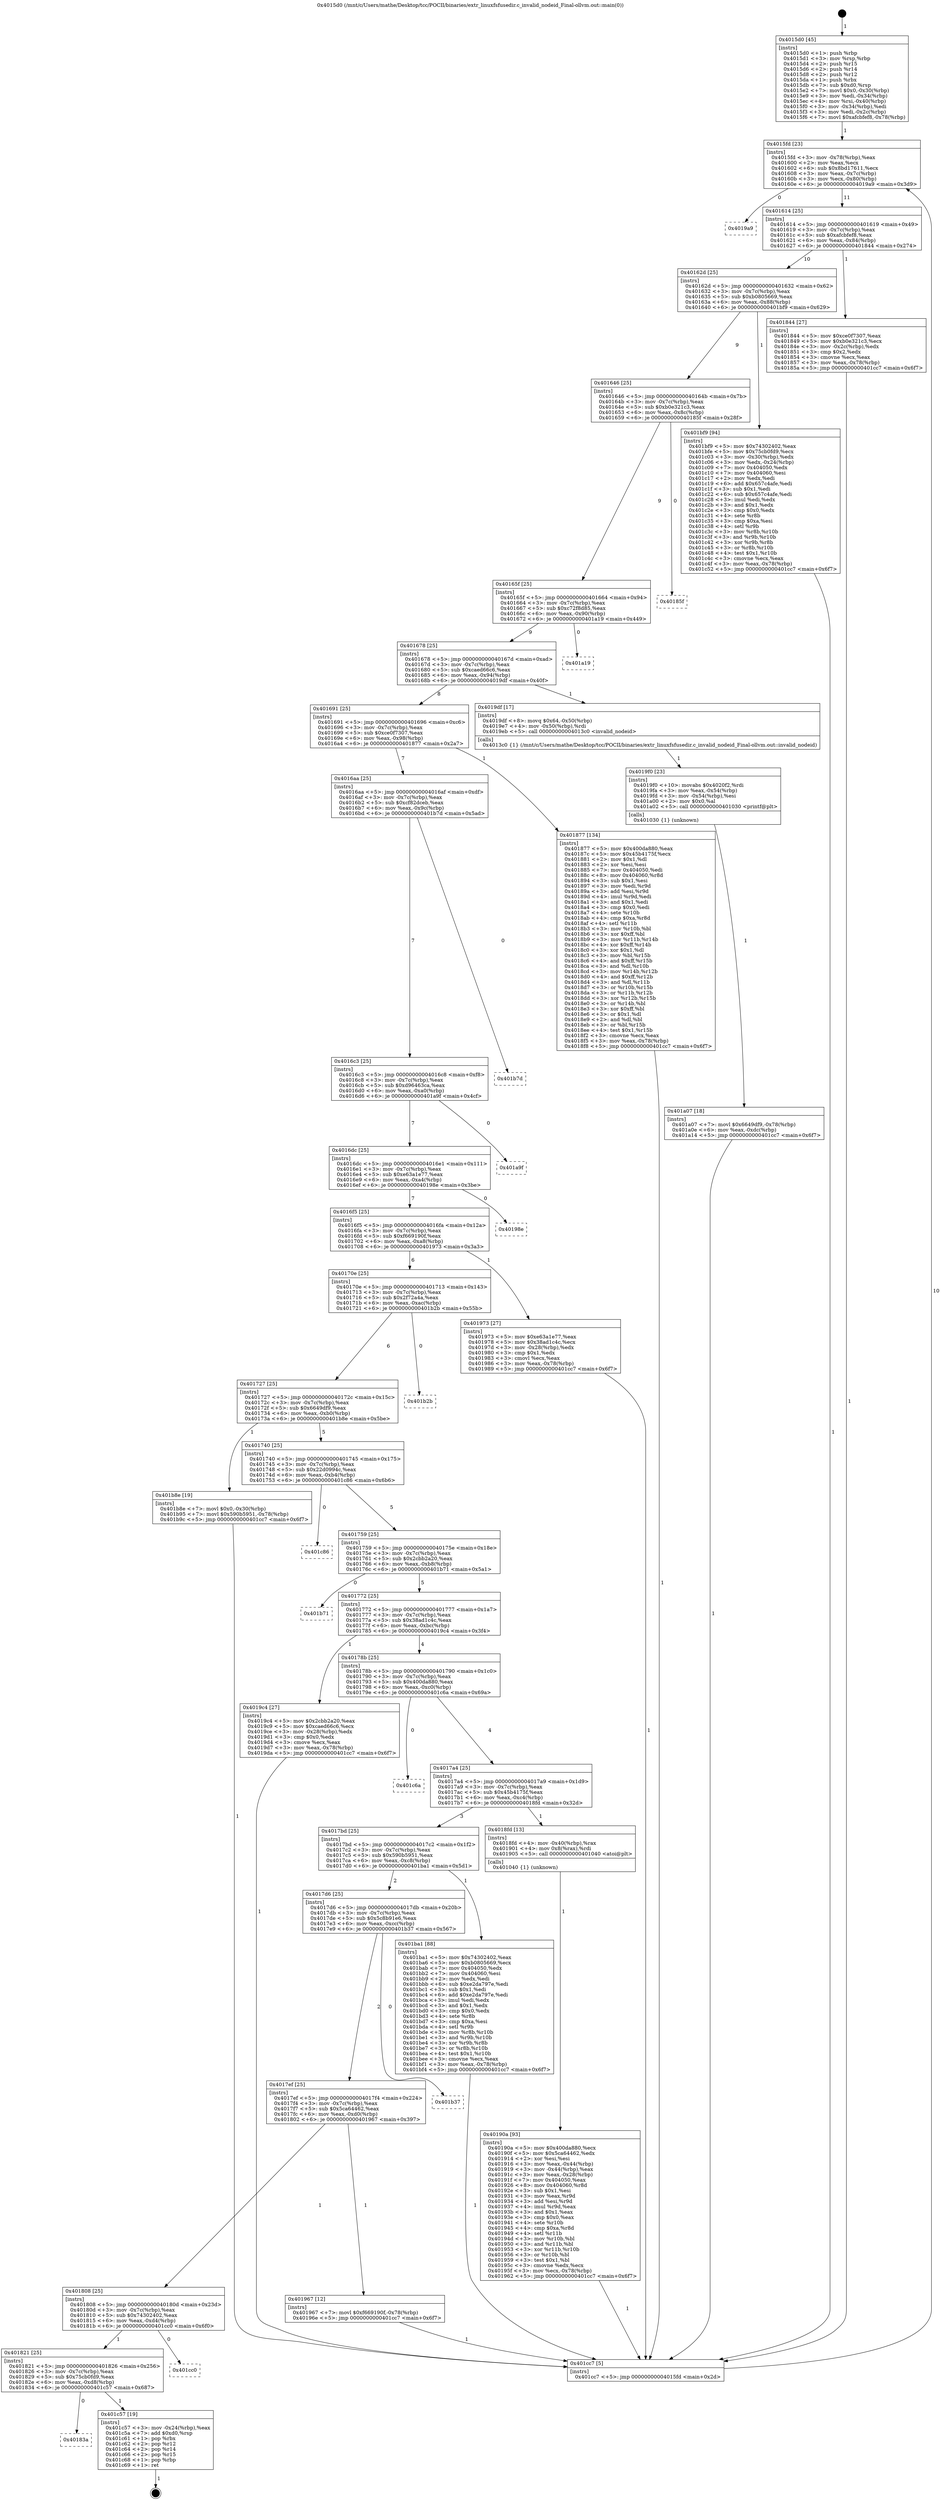 digraph "0x4015d0" {
  label = "0x4015d0 (/mnt/c/Users/mathe/Desktop/tcc/POCII/binaries/extr_linuxfsfusedir.c_invalid_nodeid_Final-ollvm.out::main(0))"
  labelloc = "t"
  node[shape=record]

  Entry [label="",width=0.3,height=0.3,shape=circle,fillcolor=black,style=filled]
  "0x4015fd" [label="{
     0x4015fd [23]\l
     | [instrs]\l
     &nbsp;&nbsp;0x4015fd \<+3\>: mov -0x78(%rbp),%eax\l
     &nbsp;&nbsp;0x401600 \<+2\>: mov %eax,%ecx\l
     &nbsp;&nbsp;0x401602 \<+6\>: sub $0x8bd17611,%ecx\l
     &nbsp;&nbsp;0x401608 \<+3\>: mov %eax,-0x7c(%rbp)\l
     &nbsp;&nbsp;0x40160b \<+3\>: mov %ecx,-0x80(%rbp)\l
     &nbsp;&nbsp;0x40160e \<+6\>: je 00000000004019a9 \<main+0x3d9\>\l
  }"]
  "0x4019a9" [label="{
     0x4019a9\l
  }", style=dashed]
  "0x401614" [label="{
     0x401614 [25]\l
     | [instrs]\l
     &nbsp;&nbsp;0x401614 \<+5\>: jmp 0000000000401619 \<main+0x49\>\l
     &nbsp;&nbsp;0x401619 \<+3\>: mov -0x7c(%rbp),%eax\l
     &nbsp;&nbsp;0x40161c \<+5\>: sub $0xafcbfef8,%eax\l
     &nbsp;&nbsp;0x401621 \<+6\>: mov %eax,-0x84(%rbp)\l
     &nbsp;&nbsp;0x401627 \<+6\>: je 0000000000401844 \<main+0x274\>\l
  }"]
  Exit [label="",width=0.3,height=0.3,shape=circle,fillcolor=black,style=filled,peripheries=2]
  "0x401844" [label="{
     0x401844 [27]\l
     | [instrs]\l
     &nbsp;&nbsp;0x401844 \<+5\>: mov $0xce0f7307,%eax\l
     &nbsp;&nbsp;0x401849 \<+5\>: mov $0xb0e321c3,%ecx\l
     &nbsp;&nbsp;0x40184e \<+3\>: mov -0x2c(%rbp),%edx\l
     &nbsp;&nbsp;0x401851 \<+3\>: cmp $0x2,%edx\l
     &nbsp;&nbsp;0x401854 \<+3\>: cmovne %ecx,%eax\l
     &nbsp;&nbsp;0x401857 \<+3\>: mov %eax,-0x78(%rbp)\l
     &nbsp;&nbsp;0x40185a \<+5\>: jmp 0000000000401cc7 \<main+0x6f7\>\l
  }"]
  "0x40162d" [label="{
     0x40162d [25]\l
     | [instrs]\l
     &nbsp;&nbsp;0x40162d \<+5\>: jmp 0000000000401632 \<main+0x62\>\l
     &nbsp;&nbsp;0x401632 \<+3\>: mov -0x7c(%rbp),%eax\l
     &nbsp;&nbsp;0x401635 \<+5\>: sub $0xb0805669,%eax\l
     &nbsp;&nbsp;0x40163a \<+6\>: mov %eax,-0x88(%rbp)\l
     &nbsp;&nbsp;0x401640 \<+6\>: je 0000000000401bf9 \<main+0x629\>\l
  }"]
  "0x401cc7" [label="{
     0x401cc7 [5]\l
     | [instrs]\l
     &nbsp;&nbsp;0x401cc7 \<+5\>: jmp 00000000004015fd \<main+0x2d\>\l
  }"]
  "0x4015d0" [label="{
     0x4015d0 [45]\l
     | [instrs]\l
     &nbsp;&nbsp;0x4015d0 \<+1\>: push %rbp\l
     &nbsp;&nbsp;0x4015d1 \<+3\>: mov %rsp,%rbp\l
     &nbsp;&nbsp;0x4015d4 \<+2\>: push %r15\l
     &nbsp;&nbsp;0x4015d6 \<+2\>: push %r14\l
     &nbsp;&nbsp;0x4015d8 \<+2\>: push %r12\l
     &nbsp;&nbsp;0x4015da \<+1\>: push %rbx\l
     &nbsp;&nbsp;0x4015db \<+7\>: sub $0xd0,%rsp\l
     &nbsp;&nbsp;0x4015e2 \<+7\>: movl $0x0,-0x30(%rbp)\l
     &nbsp;&nbsp;0x4015e9 \<+3\>: mov %edi,-0x34(%rbp)\l
     &nbsp;&nbsp;0x4015ec \<+4\>: mov %rsi,-0x40(%rbp)\l
     &nbsp;&nbsp;0x4015f0 \<+3\>: mov -0x34(%rbp),%edi\l
     &nbsp;&nbsp;0x4015f3 \<+3\>: mov %edi,-0x2c(%rbp)\l
     &nbsp;&nbsp;0x4015f6 \<+7\>: movl $0xafcbfef8,-0x78(%rbp)\l
  }"]
  "0x40183a" [label="{
     0x40183a\l
  }", style=dashed]
  "0x401bf9" [label="{
     0x401bf9 [94]\l
     | [instrs]\l
     &nbsp;&nbsp;0x401bf9 \<+5\>: mov $0x74302402,%eax\l
     &nbsp;&nbsp;0x401bfe \<+5\>: mov $0x75cb0fd9,%ecx\l
     &nbsp;&nbsp;0x401c03 \<+3\>: mov -0x30(%rbp),%edx\l
     &nbsp;&nbsp;0x401c06 \<+3\>: mov %edx,-0x24(%rbp)\l
     &nbsp;&nbsp;0x401c09 \<+7\>: mov 0x404050,%edx\l
     &nbsp;&nbsp;0x401c10 \<+7\>: mov 0x404060,%esi\l
     &nbsp;&nbsp;0x401c17 \<+2\>: mov %edx,%edi\l
     &nbsp;&nbsp;0x401c19 \<+6\>: add $0x657c4afe,%edi\l
     &nbsp;&nbsp;0x401c1f \<+3\>: sub $0x1,%edi\l
     &nbsp;&nbsp;0x401c22 \<+6\>: sub $0x657c4afe,%edi\l
     &nbsp;&nbsp;0x401c28 \<+3\>: imul %edi,%edx\l
     &nbsp;&nbsp;0x401c2b \<+3\>: and $0x1,%edx\l
     &nbsp;&nbsp;0x401c2e \<+3\>: cmp $0x0,%edx\l
     &nbsp;&nbsp;0x401c31 \<+4\>: sete %r8b\l
     &nbsp;&nbsp;0x401c35 \<+3\>: cmp $0xa,%esi\l
     &nbsp;&nbsp;0x401c38 \<+4\>: setl %r9b\l
     &nbsp;&nbsp;0x401c3c \<+3\>: mov %r8b,%r10b\l
     &nbsp;&nbsp;0x401c3f \<+3\>: and %r9b,%r10b\l
     &nbsp;&nbsp;0x401c42 \<+3\>: xor %r9b,%r8b\l
     &nbsp;&nbsp;0x401c45 \<+3\>: or %r8b,%r10b\l
     &nbsp;&nbsp;0x401c48 \<+4\>: test $0x1,%r10b\l
     &nbsp;&nbsp;0x401c4c \<+3\>: cmovne %ecx,%eax\l
     &nbsp;&nbsp;0x401c4f \<+3\>: mov %eax,-0x78(%rbp)\l
     &nbsp;&nbsp;0x401c52 \<+5\>: jmp 0000000000401cc7 \<main+0x6f7\>\l
  }"]
  "0x401646" [label="{
     0x401646 [25]\l
     | [instrs]\l
     &nbsp;&nbsp;0x401646 \<+5\>: jmp 000000000040164b \<main+0x7b\>\l
     &nbsp;&nbsp;0x40164b \<+3\>: mov -0x7c(%rbp),%eax\l
     &nbsp;&nbsp;0x40164e \<+5\>: sub $0xb0e321c3,%eax\l
     &nbsp;&nbsp;0x401653 \<+6\>: mov %eax,-0x8c(%rbp)\l
     &nbsp;&nbsp;0x401659 \<+6\>: je 000000000040185f \<main+0x28f\>\l
  }"]
  "0x401c57" [label="{
     0x401c57 [19]\l
     | [instrs]\l
     &nbsp;&nbsp;0x401c57 \<+3\>: mov -0x24(%rbp),%eax\l
     &nbsp;&nbsp;0x401c5a \<+7\>: add $0xd0,%rsp\l
     &nbsp;&nbsp;0x401c61 \<+1\>: pop %rbx\l
     &nbsp;&nbsp;0x401c62 \<+2\>: pop %r12\l
     &nbsp;&nbsp;0x401c64 \<+2\>: pop %r14\l
     &nbsp;&nbsp;0x401c66 \<+2\>: pop %r15\l
     &nbsp;&nbsp;0x401c68 \<+1\>: pop %rbp\l
     &nbsp;&nbsp;0x401c69 \<+1\>: ret\l
  }"]
  "0x40185f" [label="{
     0x40185f\l
  }", style=dashed]
  "0x40165f" [label="{
     0x40165f [25]\l
     | [instrs]\l
     &nbsp;&nbsp;0x40165f \<+5\>: jmp 0000000000401664 \<main+0x94\>\l
     &nbsp;&nbsp;0x401664 \<+3\>: mov -0x7c(%rbp),%eax\l
     &nbsp;&nbsp;0x401667 \<+5\>: sub $0xc72f8d85,%eax\l
     &nbsp;&nbsp;0x40166c \<+6\>: mov %eax,-0x90(%rbp)\l
     &nbsp;&nbsp;0x401672 \<+6\>: je 0000000000401a19 \<main+0x449\>\l
  }"]
  "0x401821" [label="{
     0x401821 [25]\l
     | [instrs]\l
     &nbsp;&nbsp;0x401821 \<+5\>: jmp 0000000000401826 \<main+0x256\>\l
     &nbsp;&nbsp;0x401826 \<+3\>: mov -0x7c(%rbp),%eax\l
     &nbsp;&nbsp;0x401829 \<+5\>: sub $0x75cb0fd9,%eax\l
     &nbsp;&nbsp;0x40182e \<+6\>: mov %eax,-0xd8(%rbp)\l
     &nbsp;&nbsp;0x401834 \<+6\>: je 0000000000401c57 \<main+0x687\>\l
  }"]
  "0x401a19" [label="{
     0x401a19\l
  }", style=dashed]
  "0x401678" [label="{
     0x401678 [25]\l
     | [instrs]\l
     &nbsp;&nbsp;0x401678 \<+5\>: jmp 000000000040167d \<main+0xad\>\l
     &nbsp;&nbsp;0x40167d \<+3\>: mov -0x7c(%rbp),%eax\l
     &nbsp;&nbsp;0x401680 \<+5\>: sub $0xcaed66c6,%eax\l
     &nbsp;&nbsp;0x401685 \<+6\>: mov %eax,-0x94(%rbp)\l
     &nbsp;&nbsp;0x40168b \<+6\>: je 00000000004019df \<main+0x40f\>\l
  }"]
  "0x401cc0" [label="{
     0x401cc0\l
  }", style=dashed]
  "0x4019df" [label="{
     0x4019df [17]\l
     | [instrs]\l
     &nbsp;&nbsp;0x4019df \<+8\>: movq $0x64,-0x50(%rbp)\l
     &nbsp;&nbsp;0x4019e7 \<+4\>: mov -0x50(%rbp),%rdi\l
     &nbsp;&nbsp;0x4019eb \<+5\>: call 00000000004013c0 \<invalid_nodeid\>\l
     | [calls]\l
     &nbsp;&nbsp;0x4013c0 \{1\} (/mnt/c/Users/mathe/Desktop/tcc/POCII/binaries/extr_linuxfsfusedir.c_invalid_nodeid_Final-ollvm.out::invalid_nodeid)\l
  }"]
  "0x401691" [label="{
     0x401691 [25]\l
     | [instrs]\l
     &nbsp;&nbsp;0x401691 \<+5\>: jmp 0000000000401696 \<main+0xc6\>\l
     &nbsp;&nbsp;0x401696 \<+3\>: mov -0x7c(%rbp),%eax\l
     &nbsp;&nbsp;0x401699 \<+5\>: sub $0xce0f7307,%eax\l
     &nbsp;&nbsp;0x40169e \<+6\>: mov %eax,-0x98(%rbp)\l
     &nbsp;&nbsp;0x4016a4 \<+6\>: je 0000000000401877 \<main+0x2a7\>\l
  }"]
  "0x401a07" [label="{
     0x401a07 [18]\l
     | [instrs]\l
     &nbsp;&nbsp;0x401a07 \<+7\>: movl $0x6649df9,-0x78(%rbp)\l
     &nbsp;&nbsp;0x401a0e \<+6\>: mov %eax,-0xdc(%rbp)\l
     &nbsp;&nbsp;0x401a14 \<+5\>: jmp 0000000000401cc7 \<main+0x6f7\>\l
  }"]
  "0x401877" [label="{
     0x401877 [134]\l
     | [instrs]\l
     &nbsp;&nbsp;0x401877 \<+5\>: mov $0x400da880,%eax\l
     &nbsp;&nbsp;0x40187c \<+5\>: mov $0x45b4175f,%ecx\l
     &nbsp;&nbsp;0x401881 \<+2\>: mov $0x1,%dl\l
     &nbsp;&nbsp;0x401883 \<+2\>: xor %esi,%esi\l
     &nbsp;&nbsp;0x401885 \<+7\>: mov 0x404050,%edi\l
     &nbsp;&nbsp;0x40188c \<+8\>: mov 0x404060,%r8d\l
     &nbsp;&nbsp;0x401894 \<+3\>: sub $0x1,%esi\l
     &nbsp;&nbsp;0x401897 \<+3\>: mov %edi,%r9d\l
     &nbsp;&nbsp;0x40189a \<+3\>: add %esi,%r9d\l
     &nbsp;&nbsp;0x40189d \<+4\>: imul %r9d,%edi\l
     &nbsp;&nbsp;0x4018a1 \<+3\>: and $0x1,%edi\l
     &nbsp;&nbsp;0x4018a4 \<+3\>: cmp $0x0,%edi\l
     &nbsp;&nbsp;0x4018a7 \<+4\>: sete %r10b\l
     &nbsp;&nbsp;0x4018ab \<+4\>: cmp $0xa,%r8d\l
     &nbsp;&nbsp;0x4018af \<+4\>: setl %r11b\l
     &nbsp;&nbsp;0x4018b3 \<+3\>: mov %r10b,%bl\l
     &nbsp;&nbsp;0x4018b6 \<+3\>: xor $0xff,%bl\l
     &nbsp;&nbsp;0x4018b9 \<+3\>: mov %r11b,%r14b\l
     &nbsp;&nbsp;0x4018bc \<+4\>: xor $0xff,%r14b\l
     &nbsp;&nbsp;0x4018c0 \<+3\>: xor $0x1,%dl\l
     &nbsp;&nbsp;0x4018c3 \<+3\>: mov %bl,%r15b\l
     &nbsp;&nbsp;0x4018c6 \<+4\>: and $0xff,%r15b\l
     &nbsp;&nbsp;0x4018ca \<+3\>: and %dl,%r10b\l
     &nbsp;&nbsp;0x4018cd \<+3\>: mov %r14b,%r12b\l
     &nbsp;&nbsp;0x4018d0 \<+4\>: and $0xff,%r12b\l
     &nbsp;&nbsp;0x4018d4 \<+3\>: and %dl,%r11b\l
     &nbsp;&nbsp;0x4018d7 \<+3\>: or %r10b,%r15b\l
     &nbsp;&nbsp;0x4018da \<+3\>: or %r11b,%r12b\l
     &nbsp;&nbsp;0x4018dd \<+3\>: xor %r12b,%r15b\l
     &nbsp;&nbsp;0x4018e0 \<+3\>: or %r14b,%bl\l
     &nbsp;&nbsp;0x4018e3 \<+3\>: xor $0xff,%bl\l
     &nbsp;&nbsp;0x4018e6 \<+3\>: or $0x1,%dl\l
     &nbsp;&nbsp;0x4018e9 \<+2\>: and %dl,%bl\l
     &nbsp;&nbsp;0x4018eb \<+3\>: or %bl,%r15b\l
     &nbsp;&nbsp;0x4018ee \<+4\>: test $0x1,%r15b\l
     &nbsp;&nbsp;0x4018f2 \<+3\>: cmovne %ecx,%eax\l
     &nbsp;&nbsp;0x4018f5 \<+3\>: mov %eax,-0x78(%rbp)\l
     &nbsp;&nbsp;0x4018f8 \<+5\>: jmp 0000000000401cc7 \<main+0x6f7\>\l
  }"]
  "0x4016aa" [label="{
     0x4016aa [25]\l
     | [instrs]\l
     &nbsp;&nbsp;0x4016aa \<+5\>: jmp 00000000004016af \<main+0xdf\>\l
     &nbsp;&nbsp;0x4016af \<+3\>: mov -0x7c(%rbp),%eax\l
     &nbsp;&nbsp;0x4016b2 \<+5\>: sub $0xcf82dceb,%eax\l
     &nbsp;&nbsp;0x4016b7 \<+6\>: mov %eax,-0x9c(%rbp)\l
     &nbsp;&nbsp;0x4016bd \<+6\>: je 0000000000401b7d \<main+0x5ad\>\l
  }"]
  "0x4019f0" [label="{
     0x4019f0 [23]\l
     | [instrs]\l
     &nbsp;&nbsp;0x4019f0 \<+10\>: movabs $0x4020f2,%rdi\l
     &nbsp;&nbsp;0x4019fa \<+3\>: mov %eax,-0x54(%rbp)\l
     &nbsp;&nbsp;0x4019fd \<+3\>: mov -0x54(%rbp),%esi\l
     &nbsp;&nbsp;0x401a00 \<+2\>: mov $0x0,%al\l
     &nbsp;&nbsp;0x401a02 \<+5\>: call 0000000000401030 \<printf@plt\>\l
     | [calls]\l
     &nbsp;&nbsp;0x401030 \{1\} (unknown)\l
  }"]
  "0x401b7d" [label="{
     0x401b7d\l
  }", style=dashed]
  "0x4016c3" [label="{
     0x4016c3 [25]\l
     | [instrs]\l
     &nbsp;&nbsp;0x4016c3 \<+5\>: jmp 00000000004016c8 \<main+0xf8\>\l
     &nbsp;&nbsp;0x4016c8 \<+3\>: mov -0x7c(%rbp),%eax\l
     &nbsp;&nbsp;0x4016cb \<+5\>: sub $0xd96463ca,%eax\l
     &nbsp;&nbsp;0x4016d0 \<+6\>: mov %eax,-0xa0(%rbp)\l
     &nbsp;&nbsp;0x4016d6 \<+6\>: je 0000000000401a9f \<main+0x4cf\>\l
  }"]
  "0x401808" [label="{
     0x401808 [25]\l
     | [instrs]\l
     &nbsp;&nbsp;0x401808 \<+5\>: jmp 000000000040180d \<main+0x23d\>\l
     &nbsp;&nbsp;0x40180d \<+3\>: mov -0x7c(%rbp),%eax\l
     &nbsp;&nbsp;0x401810 \<+5\>: sub $0x74302402,%eax\l
     &nbsp;&nbsp;0x401815 \<+6\>: mov %eax,-0xd4(%rbp)\l
     &nbsp;&nbsp;0x40181b \<+6\>: je 0000000000401cc0 \<main+0x6f0\>\l
  }"]
  "0x401a9f" [label="{
     0x401a9f\l
  }", style=dashed]
  "0x4016dc" [label="{
     0x4016dc [25]\l
     | [instrs]\l
     &nbsp;&nbsp;0x4016dc \<+5\>: jmp 00000000004016e1 \<main+0x111\>\l
     &nbsp;&nbsp;0x4016e1 \<+3\>: mov -0x7c(%rbp),%eax\l
     &nbsp;&nbsp;0x4016e4 \<+5\>: sub $0xe63a1e77,%eax\l
     &nbsp;&nbsp;0x4016e9 \<+6\>: mov %eax,-0xa4(%rbp)\l
     &nbsp;&nbsp;0x4016ef \<+6\>: je 000000000040198e \<main+0x3be\>\l
  }"]
  "0x401967" [label="{
     0x401967 [12]\l
     | [instrs]\l
     &nbsp;&nbsp;0x401967 \<+7\>: movl $0xf669190f,-0x78(%rbp)\l
     &nbsp;&nbsp;0x40196e \<+5\>: jmp 0000000000401cc7 \<main+0x6f7\>\l
  }"]
  "0x40198e" [label="{
     0x40198e\l
  }", style=dashed]
  "0x4016f5" [label="{
     0x4016f5 [25]\l
     | [instrs]\l
     &nbsp;&nbsp;0x4016f5 \<+5\>: jmp 00000000004016fa \<main+0x12a\>\l
     &nbsp;&nbsp;0x4016fa \<+3\>: mov -0x7c(%rbp),%eax\l
     &nbsp;&nbsp;0x4016fd \<+5\>: sub $0xf669190f,%eax\l
     &nbsp;&nbsp;0x401702 \<+6\>: mov %eax,-0xa8(%rbp)\l
     &nbsp;&nbsp;0x401708 \<+6\>: je 0000000000401973 \<main+0x3a3\>\l
  }"]
  "0x4017ef" [label="{
     0x4017ef [25]\l
     | [instrs]\l
     &nbsp;&nbsp;0x4017ef \<+5\>: jmp 00000000004017f4 \<main+0x224\>\l
     &nbsp;&nbsp;0x4017f4 \<+3\>: mov -0x7c(%rbp),%eax\l
     &nbsp;&nbsp;0x4017f7 \<+5\>: sub $0x5ca64462,%eax\l
     &nbsp;&nbsp;0x4017fc \<+6\>: mov %eax,-0xd0(%rbp)\l
     &nbsp;&nbsp;0x401802 \<+6\>: je 0000000000401967 \<main+0x397\>\l
  }"]
  "0x401973" [label="{
     0x401973 [27]\l
     | [instrs]\l
     &nbsp;&nbsp;0x401973 \<+5\>: mov $0xe63a1e77,%eax\l
     &nbsp;&nbsp;0x401978 \<+5\>: mov $0x38ad1c4c,%ecx\l
     &nbsp;&nbsp;0x40197d \<+3\>: mov -0x28(%rbp),%edx\l
     &nbsp;&nbsp;0x401980 \<+3\>: cmp $0x1,%edx\l
     &nbsp;&nbsp;0x401983 \<+3\>: cmovl %ecx,%eax\l
     &nbsp;&nbsp;0x401986 \<+3\>: mov %eax,-0x78(%rbp)\l
     &nbsp;&nbsp;0x401989 \<+5\>: jmp 0000000000401cc7 \<main+0x6f7\>\l
  }"]
  "0x40170e" [label="{
     0x40170e [25]\l
     | [instrs]\l
     &nbsp;&nbsp;0x40170e \<+5\>: jmp 0000000000401713 \<main+0x143\>\l
     &nbsp;&nbsp;0x401713 \<+3\>: mov -0x7c(%rbp),%eax\l
     &nbsp;&nbsp;0x401716 \<+5\>: sub $0x2f72a4a,%eax\l
     &nbsp;&nbsp;0x40171b \<+6\>: mov %eax,-0xac(%rbp)\l
     &nbsp;&nbsp;0x401721 \<+6\>: je 0000000000401b2b \<main+0x55b\>\l
  }"]
  "0x401b37" [label="{
     0x401b37\l
  }", style=dashed]
  "0x401b2b" [label="{
     0x401b2b\l
  }", style=dashed]
  "0x401727" [label="{
     0x401727 [25]\l
     | [instrs]\l
     &nbsp;&nbsp;0x401727 \<+5\>: jmp 000000000040172c \<main+0x15c\>\l
     &nbsp;&nbsp;0x40172c \<+3\>: mov -0x7c(%rbp),%eax\l
     &nbsp;&nbsp;0x40172f \<+5\>: sub $0x6649df9,%eax\l
     &nbsp;&nbsp;0x401734 \<+6\>: mov %eax,-0xb0(%rbp)\l
     &nbsp;&nbsp;0x40173a \<+6\>: je 0000000000401b8e \<main+0x5be\>\l
  }"]
  "0x4017d6" [label="{
     0x4017d6 [25]\l
     | [instrs]\l
     &nbsp;&nbsp;0x4017d6 \<+5\>: jmp 00000000004017db \<main+0x20b\>\l
     &nbsp;&nbsp;0x4017db \<+3\>: mov -0x7c(%rbp),%eax\l
     &nbsp;&nbsp;0x4017de \<+5\>: sub $0x5c8b91e6,%eax\l
     &nbsp;&nbsp;0x4017e3 \<+6\>: mov %eax,-0xcc(%rbp)\l
     &nbsp;&nbsp;0x4017e9 \<+6\>: je 0000000000401b37 \<main+0x567\>\l
  }"]
  "0x401b8e" [label="{
     0x401b8e [19]\l
     | [instrs]\l
     &nbsp;&nbsp;0x401b8e \<+7\>: movl $0x0,-0x30(%rbp)\l
     &nbsp;&nbsp;0x401b95 \<+7\>: movl $0x590b5951,-0x78(%rbp)\l
     &nbsp;&nbsp;0x401b9c \<+5\>: jmp 0000000000401cc7 \<main+0x6f7\>\l
  }"]
  "0x401740" [label="{
     0x401740 [25]\l
     | [instrs]\l
     &nbsp;&nbsp;0x401740 \<+5\>: jmp 0000000000401745 \<main+0x175\>\l
     &nbsp;&nbsp;0x401745 \<+3\>: mov -0x7c(%rbp),%eax\l
     &nbsp;&nbsp;0x401748 \<+5\>: sub $0x22d0994c,%eax\l
     &nbsp;&nbsp;0x40174d \<+6\>: mov %eax,-0xb4(%rbp)\l
     &nbsp;&nbsp;0x401753 \<+6\>: je 0000000000401c86 \<main+0x6b6\>\l
  }"]
  "0x401ba1" [label="{
     0x401ba1 [88]\l
     | [instrs]\l
     &nbsp;&nbsp;0x401ba1 \<+5\>: mov $0x74302402,%eax\l
     &nbsp;&nbsp;0x401ba6 \<+5\>: mov $0xb0805669,%ecx\l
     &nbsp;&nbsp;0x401bab \<+7\>: mov 0x404050,%edx\l
     &nbsp;&nbsp;0x401bb2 \<+7\>: mov 0x404060,%esi\l
     &nbsp;&nbsp;0x401bb9 \<+2\>: mov %edx,%edi\l
     &nbsp;&nbsp;0x401bbb \<+6\>: sub $0xe2da797e,%edi\l
     &nbsp;&nbsp;0x401bc1 \<+3\>: sub $0x1,%edi\l
     &nbsp;&nbsp;0x401bc4 \<+6\>: add $0xe2da797e,%edi\l
     &nbsp;&nbsp;0x401bca \<+3\>: imul %edi,%edx\l
     &nbsp;&nbsp;0x401bcd \<+3\>: and $0x1,%edx\l
     &nbsp;&nbsp;0x401bd0 \<+3\>: cmp $0x0,%edx\l
     &nbsp;&nbsp;0x401bd3 \<+4\>: sete %r8b\l
     &nbsp;&nbsp;0x401bd7 \<+3\>: cmp $0xa,%esi\l
     &nbsp;&nbsp;0x401bda \<+4\>: setl %r9b\l
     &nbsp;&nbsp;0x401bde \<+3\>: mov %r8b,%r10b\l
     &nbsp;&nbsp;0x401be1 \<+3\>: and %r9b,%r10b\l
     &nbsp;&nbsp;0x401be4 \<+3\>: xor %r9b,%r8b\l
     &nbsp;&nbsp;0x401be7 \<+3\>: or %r8b,%r10b\l
     &nbsp;&nbsp;0x401bea \<+4\>: test $0x1,%r10b\l
     &nbsp;&nbsp;0x401bee \<+3\>: cmovne %ecx,%eax\l
     &nbsp;&nbsp;0x401bf1 \<+3\>: mov %eax,-0x78(%rbp)\l
     &nbsp;&nbsp;0x401bf4 \<+5\>: jmp 0000000000401cc7 \<main+0x6f7\>\l
  }"]
  "0x401c86" [label="{
     0x401c86\l
  }", style=dashed]
  "0x401759" [label="{
     0x401759 [25]\l
     | [instrs]\l
     &nbsp;&nbsp;0x401759 \<+5\>: jmp 000000000040175e \<main+0x18e\>\l
     &nbsp;&nbsp;0x40175e \<+3\>: mov -0x7c(%rbp),%eax\l
     &nbsp;&nbsp;0x401761 \<+5\>: sub $0x2cbb2a20,%eax\l
     &nbsp;&nbsp;0x401766 \<+6\>: mov %eax,-0xb8(%rbp)\l
     &nbsp;&nbsp;0x40176c \<+6\>: je 0000000000401b71 \<main+0x5a1\>\l
  }"]
  "0x40190a" [label="{
     0x40190a [93]\l
     | [instrs]\l
     &nbsp;&nbsp;0x40190a \<+5\>: mov $0x400da880,%ecx\l
     &nbsp;&nbsp;0x40190f \<+5\>: mov $0x5ca64462,%edx\l
     &nbsp;&nbsp;0x401914 \<+2\>: xor %esi,%esi\l
     &nbsp;&nbsp;0x401916 \<+3\>: mov %eax,-0x44(%rbp)\l
     &nbsp;&nbsp;0x401919 \<+3\>: mov -0x44(%rbp),%eax\l
     &nbsp;&nbsp;0x40191c \<+3\>: mov %eax,-0x28(%rbp)\l
     &nbsp;&nbsp;0x40191f \<+7\>: mov 0x404050,%eax\l
     &nbsp;&nbsp;0x401926 \<+8\>: mov 0x404060,%r8d\l
     &nbsp;&nbsp;0x40192e \<+3\>: sub $0x1,%esi\l
     &nbsp;&nbsp;0x401931 \<+3\>: mov %eax,%r9d\l
     &nbsp;&nbsp;0x401934 \<+3\>: add %esi,%r9d\l
     &nbsp;&nbsp;0x401937 \<+4\>: imul %r9d,%eax\l
     &nbsp;&nbsp;0x40193b \<+3\>: and $0x1,%eax\l
     &nbsp;&nbsp;0x40193e \<+3\>: cmp $0x0,%eax\l
     &nbsp;&nbsp;0x401941 \<+4\>: sete %r10b\l
     &nbsp;&nbsp;0x401945 \<+4\>: cmp $0xa,%r8d\l
     &nbsp;&nbsp;0x401949 \<+4\>: setl %r11b\l
     &nbsp;&nbsp;0x40194d \<+3\>: mov %r10b,%bl\l
     &nbsp;&nbsp;0x401950 \<+3\>: and %r11b,%bl\l
     &nbsp;&nbsp;0x401953 \<+3\>: xor %r11b,%r10b\l
     &nbsp;&nbsp;0x401956 \<+3\>: or %r10b,%bl\l
     &nbsp;&nbsp;0x401959 \<+3\>: test $0x1,%bl\l
     &nbsp;&nbsp;0x40195c \<+3\>: cmovne %edx,%ecx\l
     &nbsp;&nbsp;0x40195f \<+3\>: mov %ecx,-0x78(%rbp)\l
     &nbsp;&nbsp;0x401962 \<+5\>: jmp 0000000000401cc7 \<main+0x6f7\>\l
  }"]
  "0x401b71" [label="{
     0x401b71\l
  }", style=dashed]
  "0x401772" [label="{
     0x401772 [25]\l
     | [instrs]\l
     &nbsp;&nbsp;0x401772 \<+5\>: jmp 0000000000401777 \<main+0x1a7\>\l
     &nbsp;&nbsp;0x401777 \<+3\>: mov -0x7c(%rbp),%eax\l
     &nbsp;&nbsp;0x40177a \<+5\>: sub $0x38ad1c4c,%eax\l
     &nbsp;&nbsp;0x40177f \<+6\>: mov %eax,-0xbc(%rbp)\l
     &nbsp;&nbsp;0x401785 \<+6\>: je 00000000004019c4 \<main+0x3f4\>\l
  }"]
  "0x4017bd" [label="{
     0x4017bd [25]\l
     | [instrs]\l
     &nbsp;&nbsp;0x4017bd \<+5\>: jmp 00000000004017c2 \<main+0x1f2\>\l
     &nbsp;&nbsp;0x4017c2 \<+3\>: mov -0x7c(%rbp),%eax\l
     &nbsp;&nbsp;0x4017c5 \<+5\>: sub $0x590b5951,%eax\l
     &nbsp;&nbsp;0x4017ca \<+6\>: mov %eax,-0xc8(%rbp)\l
     &nbsp;&nbsp;0x4017d0 \<+6\>: je 0000000000401ba1 \<main+0x5d1\>\l
  }"]
  "0x4019c4" [label="{
     0x4019c4 [27]\l
     | [instrs]\l
     &nbsp;&nbsp;0x4019c4 \<+5\>: mov $0x2cbb2a20,%eax\l
     &nbsp;&nbsp;0x4019c9 \<+5\>: mov $0xcaed66c6,%ecx\l
     &nbsp;&nbsp;0x4019ce \<+3\>: mov -0x28(%rbp),%edx\l
     &nbsp;&nbsp;0x4019d1 \<+3\>: cmp $0x0,%edx\l
     &nbsp;&nbsp;0x4019d4 \<+3\>: cmove %ecx,%eax\l
     &nbsp;&nbsp;0x4019d7 \<+3\>: mov %eax,-0x78(%rbp)\l
     &nbsp;&nbsp;0x4019da \<+5\>: jmp 0000000000401cc7 \<main+0x6f7\>\l
  }"]
  "0x40178b" [label="{
     0x40178b [25]\l
     | [instrs]\l
     &nbsp;&nbsp;0x40178b \<+5\>: jmp 0000000000401790 \<main+0x1c0\>\l
     &nbsp;&nbsp;0x401790 \<+3\>: mov -0x7c(%rbp),%eax\l
     &nbsp;&nbsp;0x401793 \<+5\>: sub $0x400da880,%eax\l
     &nbsp;&nbsp;0x401798 \<+6\>: mov %eax,-0xc0(%rbp)\l
     &nbsp;&nbsp;0x40179e \<+6\>: je 0000000000401c6a \<main+0x69a\>\l
  }"]
  "0x4018fd" [label="{
     0x4018fd [13]\l
     | [instrs]\l
     &nbsp;&nbsp;0x4018fd \<+4\>: mov -0x40(%rbp),%rax\l
     &nbsp;&nbsp;0x401901 \<+4\>: mov 0x8(%rax),%rdi\l
     &nbsp;&nbsp;0x401905 \<+5\>: call 0000000000401040 \<atoi@plt\>\l
     | [calls]\l
     &nbsp;&nbsp;0x401040 \{1\} (unknown)\l
  }"]
  "0x401c6a" [label="{
     0x401c6a\l
  }", style=dashed]
  "0x4017a4" [label="{
     0x4017a4 [25]\l
     | [instrs]\l
     &nbsp;&nbsp;0x4017a4 \<+5\>: jmp 00000000004017a9 \<main+0x1d9\>\l
     &nbsp;&nbsp;0x4017a9 \<+3\>: mov -0x7c(%rbp),%eax\l
     &nbsp;&nbsp;0x4017ac \<+5\>: sub $0x45b4175f,%eax\l
     &nbsp;&nbsp;0x4017b1 \<+6\>: mov %eax,-0xc4(%rbp)\l
     &nbsp;&nbsp;0x4017b7 \<+6\>: je 00000000004018fd \<main+0x32d\>\l
  }"]
  Entry -> "0x4015d0" [label=" 1"]
  "0x4015fd" -> "0x4019a9" [label=" 0"]
  "0x4015fd" -> "0x401614" [label=" 11"]
  "0x401c57" -> Exit [label=" 1"]
  "0x401614" -> "0x401844" [label=" 1"]
  "0x401614" -> "0x40162d" [label=" 10"]
  "0x401844" -> "0x401cc7" [label=" 1"]
  "0x4015d0" -> "0x4015fd" [label=" 1"]
  "0x401cc7" -> "0x4015fd" [label=" 10"]
  "0x401821" -> "0x40183a" [label=" 0"]
  "0x40162d" -> "0x401bf9" [label=" 1"]
  "0x40162d" -> "0x401646" [label=" 9"]
  "0x401821" -> "0x401c57" [label=" 1"]
  "0x401646" -> "0x40185f" [label=" 0"]
  "0x401646" -> "0x40165f" [label=" 9"]
  "0x401808" -> "0x401821" [label=" 1"]
  "0x40165f" -> "0x401a19" [label=" 0"]
  "0x40165f" -> "0x401678" [label=" 9"]
  "0x401808" -> "0x401cc0" [label=" 0"]
  "0x401678" -> "0x4019df" [label=" 1"]
  "0x401678" -> "0x401691" [label=" 8"]
  "0x401bf9" -> "0x401cc7" [label=" 1"]
  "0x401691" -> "0x401877" [label=" 1"]
  "0x401691" -> "0x4016aa" [label=" 7"]
  "0x401877" -> "0x401cc7" [label=" 1"]
  "0x401ba1" -> "0x401cc7" [label=" 1"]
  "0x4016aa" -> "0x401b7d" [label=" 0"]
  "0x4016aa" -> "0x4016c3" [label=" 7"]
  "0x401b8e" -> "0x401cc7" [label=" 1"]
  "0x4016c3" -> "0x401a9f" [label=" 0"]
  "0x4016c3" -> "0x4016dc" [label=" 7"]
  "0x401a07" -> "0x401cc7" [label=" 1"]
  "0x4016dc" -> "0x40198e" [label=" 0"]
  "0x4016dc" -> "0x4016f5" [label=" 7"]
  "0x4019f0" -> "0x401a07" [label=" 1"]
  "0x4016f5" -> "0x401973" [label=" 1"]
  "0x4016f5" -> "0x40170e" [label=" 6"]
  "0x4019c4" -> "0x401cc7" [label=" 1"]
  "0x40170e" -> "0x401b2b" [label=" 0"]
  "0x40170e" -> "0x401727" [label=" 6"]
  "0x401973" -> "0x401cc7" [label=" 1"]
  "0x401727" -> "0x401b8e" [label=" 1"]
  "0x401727" -> "0x401740" [label=" 5"]
  "0x4017ef" -> "0x401808" [label=" 1"]
  "0x401740" -> "0x401c86" [label=" 0"]
  "0x401740" -> "0x401759" [label=" 5"]
  "0x4017ef" -> "0x401967" [label=" 1"]
  "0x401759" -> "0x401b71" [label=" 0"]
  "0x401759" -> "0x401772" [label=" 5"]
  "0x4017d6" -> "0x4017ef" [label=" 2"]
  "0x401772" -> "0x4019c4" [label=" 1"]
  "0x401772" -> "0x40178b" [label=" 4"]
  "0x4017d6" -> "0x401b37" [label=" 0"]
  "0x40178b" -> "0x401c6a" [label=" 0"]
  "0x40178b" -> "0x4017a4" [label=" 4"]
  "0x401967" -> "0x401cc7" [label=" 1"]
  "0x4017a4" -> "0x4018fd" [label=" 1"]
  "0x4017a4" -> "0x4017bd" [label=" 3"]
  "0x4018fd" -> "0x40190a" [label=" 1"]
  "0x40190a" -> "0x401cc7" [label=" 1"]
  "0x4019df" -> "0x4019f0" [label=" 1"]
  "0x4017bd" -> "0x401ba1" [label=" 1"]
  "0x4017bd" -> "0x4017d6" [label=" 2"]
}
